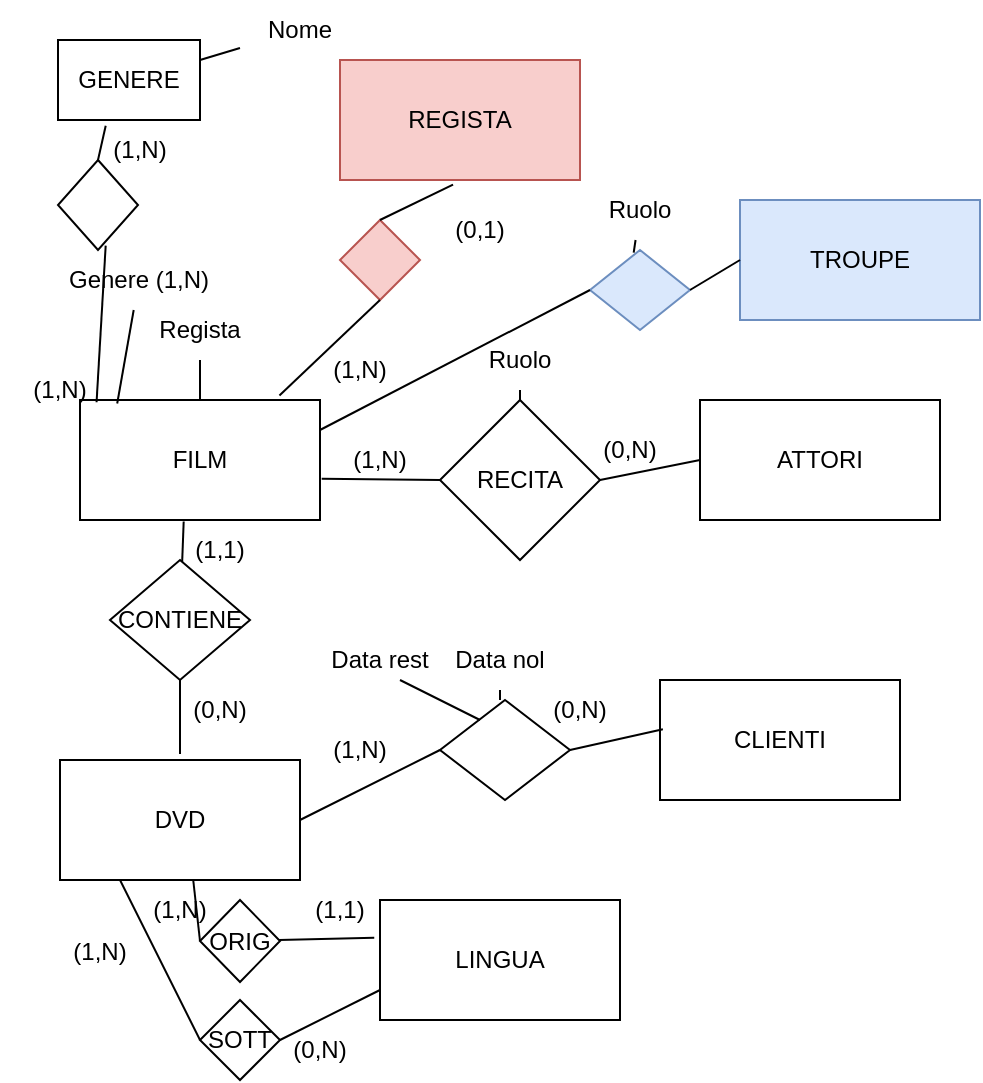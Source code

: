 <mxfile version="15.8.6" type="device"><diagram id="R2lEEEUBdFMjLlhIrx00" name="Page-1"><mxGraphModel dx="461" dy="333" grid="1" gridSize="10" guides="1" tooltips="1" connect="1" arrows="1" fold="1" page="1" pageScale="1" pageWidth="850" pageHeight="1100" math="0" shadow="0" extFonts="Permanent Marker^https://fonts.googleapis.com/css?family=Permanent+Marker"><root><mxCell id="0"/><mxCell id="1" parent="0"/><mxCell id="xRGbzJp5sHyp1bglZT0h-1" value="ATTORI" style="rounded=0;whiteSpace=wrap;html=1;" vertex="1" parent="1"><mxGeometry x="490" y="220" width="120" height="60" as="geometry"/></mxCell><mxCell id="xRGbzJp5sHyp1bglZT0h-2" value="FILM" style="rounded=0;whiteSpace=wrap;html=1;" vertex="1" parent="1"><mxGeometry x="180" y="220" width="120" height="60" as="geometry"/></mxCell><mxCell id="xRGbzJp5sHyp1bglZT0h-3" value="RECITA" style="rhombus;whiteSpace=wrap;html=1;" vertex="1" parent="1"><mxGeometry x="360" y="220" width="80" height="80" as="geometry"/></mxCell><mxCell id="xRGbzJp5sHyp1bglZT0h-4" value="" style="endArrow=none;html=1;rounded=0;exitX=1.007;exitY=0.657;exitDx=0;exitDy=0;exitPerimeter=0;entryX=0;entryY=0.5;entryDx=0;entryDy=0;" edge="1" parent="1" source="xRGbzJp5sHyp1bglZT0h-2" target="xRGbzJp5sHyp1bglZT0h-3"><mxGeometry width="50" height="50" relative="1" as="geometry"><mxPoint x="400" y="260" as="sourcePoint"/><mxPoint x="450" y="210" as="targetPoint"/></mxGeometry></mxCell><mxCell id="xRGbzJp5sHyp1bglZT0h-5" value="" style="endArrow=none;html=1;rounded=0;exitX=1;exitY=0.5;exitDx=0;exitDy=0;entryX=0;entryY=0.5;entryDx=0;entryDy=0;" edge="1" parent="1" source="xRGbzJp5sHyp1bglZT0h-3" target="xRGbzJp5sHyp1bglZT0h-1"><mxGeometry width="50" height="50" relative="1" as="geometry"><mxPoint x="400" y="260" as="sourcePoint"/><mxPoint x="450" y="210" as="targetPoint"/></mxGeometry></mxCell><mxCell id="xRGbzJp5sHyp1bglZT0h-6" value="(1,N)" style="text;html=1;strokeColor=none;fillColor=none;align=center;verticalAlign=middle;whiteSpace=wrap;rounded=0;" vertex="1" parent="1"><mxGeometry x="300" y="235" width="60" height="30" as="geometry"/></mxCell><mxCell id="xRGbzJp5sHyp1bglZT0h-7" value="(0,N)" style="text;html=1;strokeColor=none;fillColor=none;align=center;verticalAlign=middle;whiteSpace=wrap;rounded=0;" vertex="1" parent="1"><mxGeometry x="425" y="230" width="60" height="30" as="geometry"/></mxCell><mxCell id="xRGbzJp5sHyp1bglZT0h-8" value="" style="endArrow=none;html=1;rounded=0;exitX=0.5;exitY=0;exitDx=0;exitDy=0;" edge="1" parent="1" source="xRGbzJp5sHyp1bglZT0h-3" target="xRGbzJp5sHyp1bglZT0h-9"><mxGeometry width="50" height="50" relative="1" as="geometry"><mxPoint x="400" y="200" as="sourcePoint"/><mxPoint x="400" y="200" as="targetPoint"/></mxGeometry></mxCell><mxCell id="xRGbzJp5sHyp1bglZT0h-9" value="Ruolo" style="text;html=1;strokeColor=none;fillColor=none;align=center;verticalAlign=middle;whiteSpace=wrap;rounded=0;" vertex="1" parent="1"><mxGeometry x="370" y="185" width="60" height="30" as="geometry"/></mxCell><mxCell id="xRGbzJp5sHyp1bglZT0h-11" value="Regista" style="text;html=1;strokeColor=none;fillColor=none;align=center;verticalAlign=middle;whiteSpace=wrap;rounded=0;" vertex="1" parent="1"><mxGeometry x="210" y="170" width="60" height="30" as="geometry"/></mxCell><mxCell id="xRGbzJp5sHyp1bglZT0h-12" value="" style="endArrow=none;html=1;rounded=0;exitX=0.5;exitY=0;exitDx=0;exitDy=0;entryX=0.5;entryY=1;entryDx=0;entryDy=0;" edge="1" parent="1" source="xRGbzJp5sHyp1bglZT0h-2" target="xRGbzJp5sHyp1bglZT0h-11"><mxGeometry width="50" height="50" relative="1" as="geometry"><mxPoint x="400" y="200" as="sourcePoint"/><mxPoint x="450" y="150" as="targetPoint"/></mxGeometry></mxCell><mxCell id="xRGbzJp5sHyp1bglZT0h-13" value="REGISTA" style="rounded=0;whiteSpace=wrap;html=1;fillColor=#f8cecc;strokeColor=#b85450;" vertex="1" parent="1"><mxGeometry x="310" y="50" width="120" height="60" as="geometry"/></mxCell><mxCell id="xRGbzJp5sHyp1bglZT0h-14" value="" style="rhombus;whiteSpace=wrap;html=1;fillColor=#f8cecc;strokeColor=#b85450;" vertex="1" parent="1"><mxGeometry x="310" y="130" width="40" height="40" as="geometry"/></mxCell><mxCell id="xRGbzJp5sHyp1bglZT0h-15" value="" style="endArrow=none;html=1;rounded=0;entryX=0.471;entryY=1.038;entryDx=0;entryDy=0;entryPerimeter=0;exitX=0.5;exitY=0;exitDx=0;exitDy=0;" edge="1" parent="1" source="xRGbzJp5sHyp1bglZT0h-14" target="xRGbzJp5sHyp1bglZT0h-13"><mxGeometry width="50" height="50" relative="1" as="geometry"><mxPoint x="400" y="200" as="sourcePoint"/><mxPoint x="450" y="150" as="targetPoint"/></mxGeometry></mxCell><mxCell id="xRGbzJp5sHyp1bglZT0h-16" value="" style="endArrow=none;html=1;rounded=0;entryX=0.5;entryY=1;entryDx=0;entryDy=0;exitX=0.831;exitY=-0.038;exitDx=0;exitDy=0;exitPerimeter=0;" edge="1" parent="1" source="xRGbzJp5sHyp1bglZT0h-2" target="xRGbzJp5sHyp1bglZT0h-14"><mxGeometry width="50" height="50" relative="1" as="geometry"><mxPoint x="400" y="200" as="sourcePoint"/><mxPoint x="450" y="150" as="targetPoint"/></mxGeometry></mxCell><mxCell id="xRGbzJp5sHyp1bglZT0h-17" value="(0,1)" style="text;html=1;strokeColor=none;fillColor=none;align=center;verticalAlign=middle;whiteSpace=wrap;rounded=0;" vertex="1" parent="1"><mxGeometry x="350" y="120" width="60" height="30" as="geometry"/></mxCell><mxCell id="xRGbzJp5sHyp1bglZT0h-18" value="(1,N)" style="text;html=1;strokeColor=none;fillColor=none;align=center;verticalAlign=middle;whiteSpace=wrap;rounded=0;" vertex="1" parent="1"><mxGeometry x="290" y="190" width="60" height="30" as="geometry"/></mxCell><mxCell id="xRGbzJp5sHyp1bglZT0h-19" value="TROUPE" style="rounded=0;whiteSpace=wrap;html=1;fillColor=#dae8fc;strokeColor=#6c8ebf;" vertex="1" parent="1"><mxGeometry x="510" y="120" width="120" height="60" as="geometry"/></mxCell><mxCell id="xRGbzJp5sHyp1bglZT0h-20" value="" style="rhombus;whiteSpace=wrap;html=1;fillColor=#dae8fc;strokeColor=#6c8ebf;" vertex="1" parent="1"><mxGeometry x="435" y="145" width="50" height="40" as="geometry"/></mxCell><mxCell id="xRGbzJp5sHyp1bglZT0h-21" value="" style="endArrow=none;html=1;rounded=0;exitX=0;exitY=0;exitDx=0;exitDy=0;entryX=0;entryY=0.5;entryDx=0;entryDy=0;" edge="1" parent="1" source="xRGbzJp5sHyp1bglZT0h-6" target="xRGbzJp5sHyp1bglZT0h-20"><mxGeometry width="50" height="50" relative="1" as="geometry"><mxPoint x="400" y="200" as="sourcePoint"/><mxPoint x="450" y="150" as="targetPoint"/></mxGeometry></mxCell><mxCell id="xRGbzJp5sHyp1bglZT0h-22" value="" style="endArrow=none;html=1;rounded=0;exitX=1;exitY=0.5;exitDx=0;exitDy=0;entryX=0;entryY=0.5;entryDx=0;entryDy=0;" edge="1" parent="1" source="xRGbzJp5sHyp1bglZT0h-20" target="xRGbzJp5sHyp1bglZT0h-19"><mxGeometry width="50" height="50" relative="1" as="geometry"><mxPoint x="400" y="200" as="sourcePoint"/><mxPoint x="450" y="150" as="targetPoint"/></mxGeometry></mxCell><mxCell id="xRGbzJp5sHyp1bglZT0h-23" value="Ruolo" style="text;html=1;strokeColor=none;fillColor=none;align=center;verticalAlign=middle;whiteSpace=wrap;rounded=0;" vertex="1" parent="1"><mxGeometry x="430" y="110" width="60" height="30" as="geometry"/></mxCell><mxCell id="xRGbzJp5sHyp1bglZT0h-24" value="" style="endArrow=none;html=1;rounded=0;exitX=0.437;exitY=0.032;exitDx=0;exitDy=0;exitPerimeter=0;" edge="1" parent="1" source="xRGbzJp5sHyp1bglZT0h-20" target="xRGbzJp5sHyp1bglZT0h-23"><mxGeometry width="50" height="50" relative="1" as="geometry"><mxPoint x="400" y="200" as="sourcePoint"/><mxPoint x="450" y="150" as="targetPoint"/></mxGeometry></mxCell><mxCell id="xRGbzJp5sHyp1bglZT0h-25" value="" style="endArrow=none;html=1;rounded=0;exitX=0.155;exitY=0.029;exitDx=0;exitDy=0;exitPerimeter=0;" edge="1" parent="1" source="xRGbzJp5sHyp1bglZT0h-2" target="xRGbzJp5sHyp1bglZT0h-26"><mxGeometry width="50" height="50" relative="1" as="geometry"><mxPoint x="400" y="200" as="sourcePoint"/><mxPoint x="199" y="160" as="targetPoint"/></mxGeometry></mxCell><mxCell id="xRGbzJp5sHyp1bglZT0h-26" value="Genere (1,N)" style="text;html=1;strokeColor=none;fillColor=none;align=center;verticalAlign=middle;whiteSpace=wrap;rounded=0;" vertex="1" parent="1"><mxGeometry x="169" y="145" width="81" height="30" as="geometry"/></mxCell><mxCell id="xRGbzJp5sHyp1bglZT0h-27" value="GENERE" style="rounded=0;whiteSpace=wrap;html=1;" vertex="1" parent="1"><mxGeometry x="169" y="40" width="71" height="40" as="geometry"/></mxCell><mxCell id="xRGbzJp5sHyp1bglZT0h-28" value="" style="endArrow=none;html=1;rounded=0;exitX=1;exitY=0.25;exitDx=0;exitDy=0;" edge="1" parent="1" source="xRGbzJp5sHyp1bglZT0h-27" target="xRGbzJp5sHyp1bglZT0h-29"><mxGeometry width="50" height="50" relative="1" as="geometry"><mxPoint x="400" y="140" as="sourcePoint"/><mxPoint x="260" y="50" as="targetPoint"/></mxGeometry></mxCell><mxCell id="xRGbzJp5sHyp1bglZT0h-29" value="Nome" style="text;html=1;strokeColor=none;fillColor=none;align=center;verticalAlign=middle;whiteSpace=wrap;rounded=0;" vertex="1" parent="1"><mxGeometry x="260" y="20" width="60" height="30" as="geometry"/></mxCell><mxCell id="xRGbzJp5sHyp1bglZT0h-30" value="" style="rhombus;whiteSpace=wrap;html=1;" vertex="1" parent="1"><mxGeometry x="169" y="100" width="40" height="45" as="geometry"/></mxCell><mxCell id="xRGbzJp5sHyp1bglZT0h-31" value="" style="endArrow=none;html=1;rounded=0;exitX=0.336;exitY=1.071;exitDx=0;exitDy=0;exitPerimeter=0;entryX=0.5;entryY=0;entryDx=0;entryDy=0;" edge="1" parent="1" source="xRGbzJp5sHyp1bglZT0h-27" target="xRGbzJp5sHyp1bglZT0h-30"><mxGeometry width="50" height="50" relative="1" as="geometry"><mxPoint x="400" y="140" as="sourcePoint"/><mxPoint x="450" y="90" as="targetPoint"/></mxGeometry></mxCell><mxCell id="xRGbzJp5sHyp1bglZT0h-32" value="" style="endArrow=none;html=1;rounded=0;exitX=0.596;exitY=0.952;exitDx=0;exitDy=0;exitPerimeter=0;entryX=0.069;entryY=0.019;entryDx=0;entryDy=0;entryPerimeter=0;" edge="1" parent="1" source="xRGbzJp5sHyp1bglZT0h-30" target="xRGbzJp5sHyp1bglZT0h-2"><mxGeometry width="50" height="50" relative="1" as="geometry"><mxPoint x="400" y="140" as="sourcePoint"/><mxPoint x="450" y="90" as="targetPoint"/></mxGeometry></mxCell><mxCell id="xRGbzJp5sHyp1bglZT0h-33" value="(1,N)" style="text;html=1;strokeColor=none;fillColor=none;align=center;verticalAlign=middle;whiteSpace=wrap;rounded=0;" vertex="1" parent="1"><mxGeometry x="140" y="200" width="60" height="30" as="geometry"/></mxCell><mxCell id="xRGbzJp5sHyp1bglZT0h-34" value="(1,N)" style="text;html=1;strokeColor=none;fillColor=none;align=center;verticalAlign=middle;whiteSpace=wrap;rounded=0;" vertex="1" parent="1"><mxGeometry x="180" y="80" width="60" height="30" as="geometry"/></mxCell><mxCell id="xRGbzJp5sHyp1bglZT0h-35" value="DVD" style="rounded=0;whiteSpace=wrap;html=1;" vertex="1" parent="1"><mxGeometry x="170" y="400" width="120" height="60" as="geometry"/></mxCell><mxCell id="xRGbzJp5sHyp1bglZT0h-36" value="CONTIENE" style="rhombus;whiteSpace=wrap;html=1;" vertex="1" parent="1"><mxGeometry x="195" y="300" width="70" height="60" as="geometry"/></mxCell><mxCell id="xRGbzJp5sHyp1bglZT0h-37" value="" style="endArrow=none;html=1;rounded=0;exitX=0.432;exitY=1.013;exitDx=0;exitDy=0;exitPerimeter=0;" edge="1" parent="1" source="xRGbzJp5sHyp1bglZT0h-2" target="xRGbzJp5sHyp1bglZT0h-36"><mxGeometry width="50" height="50" relative="1" as="geometry"><mxPoint x="380" y="380" as="sourcePoint"/><mxPoint x="430" y="330" as="targetPoint"/></mxGeometry></mxCell><mxCell id="xRGbzJp5sHyp1bglZT0h-38" value="" style="endArrow=none;html=1;rounded=0;exitX=0.5;exitY=-0.05;exitDx=0;exitDy=0;exitPerimeter=0;" edge="1" parent="1" source="xRGbzJp5sHyp1bglZT0h-35" target="xRGbzJp5sHyp1bglZT0h-36"><mxGeometry width="50" height="50" relative="1" as="geometry"><mxPoint x="380" y="380" as="sourcePoint"/><mxPoint x="430" y="330" as="targetPoint"/></mxGeometry></mxCell><mxCell id="xRGbzJp5sHyp1bglZT0h-39" value="(0,N)" style="text;html=1;strokeColor=none;fillColor=none;align=center;verticalAlign=middle;whiteSpace=wrap;rounded=0;" vertex="1" parent="1"><mxGeometry x="220" y="360" width="60" height="30" as="geometry"/></mxCell><mxCell id="xRGbzJp5sHyp1bglZT0h-40" value="(1,1)" style="text;html=1;strokeColor=none;fillColor=none;align=center;verticalAlign=middle;whiteSpace=wrap;rounded=0;" vertex="1" parent="1"><mxGeometry x="220" y="280" width="60" height="30" as="geometry"/></mxCell><mxCell id="xRGbzJp5sHyp1bglZT0h-41" value="CLIENTI" style="rounded=0;whiteSpace=wrap;html=1;" vertex="1" parent="1"><mxGeometry x="470" y="360" width="120" height="60" as="geometry"/></mxCell><mxCell id="xRGbzJp5sHyp1bglZT0h-42" value="" style="rhombus;whiteSpace=wrap;html=1;" vertex="1" parent="1"><mxGeometry x="360" y="370" width="65" height="50" as="geometry"/></mxCell><mxCell id="xRGbzJp5sHyp1bglZT0h-43" value="" style="endArrow=none;html=1;rounded=0;exitX=1;exitY=0.5;exitDx=0;exitDy=0;entryX=0.012;entryY=0.41;entryDx=0;entryDy=0;entryPerimeter=0;" edge="1" parent="1" source="xRGbzJp5sHyp1bglZT0h-42" target="xRGbzJp5sHyp1bglZT0h-41"><mxGeometry width="50" height="50" relative="1" as="geometry"><mxPoint x="380" y="380" as="sourcePoint"/><mxPoint x="430" y="330" as="targetPoint"/></mxGeometry></mxCell><mxCell id="xRGbzJp5sHyp1bglZT0h-44" value="" style="endArrow=none;html=1;rounded=0;exitX=0;exitY=0.5;exitDx=0;exitDy=0;entryX=1;entryY=0.5;entryDx=0;entryDy=0;" edge="1" parent="1" source="xRGbzJp5sHyp1bglZT0h-42" target="xRGbzJp5sHyp1bglZT0h-35"><mxGeometry width="50" height="50" relative="1" as="geometry"><mxPoint x="380" y="380" as="sourcePoint"/><mxPoint x="430" y="330" as="targetPoint"/></mxGeometry></mxCell><mxCell id="xRGbzJp5sHyp1bglZT0h-45" value="(1,N)" style="text;html=1;strokeColor=none;fillColor=none;align=center;verticalAlign=middle;whiteSpace=wrap;rounded=0;" vertex="1" parent="1"><mxGeometry x="290" y="380" width="60" height="30" as="geometry"/></mxCell><mxCell id="xRGbzJp5sHyp1bglZT0h-46" value="(0,N)" style="text;html=1;strokeColor=none;fillColor=none;align=center;verticalAlign=middle;whiteSpace=wrap;rounded=0;" vertex="1" parent="1"><mxGeometry x="400" y="360" width="60" height="30" as="geometry"/></mxCell><mxCell id="xRGbzJp5sHyp1bglZT0h-47" value="" style="endArrow=none;html=1;rounded=0;" edge="1" parent="1" target="xRGbzJp5sHyp1bglZT0h-48"><mxGeometry width="50" height="50" relative="1" as="geometry"><mxPoint x="390" y="370" as="sourcePoint"/><mxPoint x="390" y="350" as="targetPoint"/></mxGeometry></mxCell><mxCell id="xRGbzJp5sHyp1bglZT0h-48" value="Data nol" style="text;html=1;strokeColor=none;fillColor=none;align=center;verticalAlign=middle;whiteSpace=wrap;rounded=0;" vertex="1" parent="1"><mxGeometry x="360" y="335" width="60" height="30" as="geometry"/></mxCell><mxCell id="xRGbzJp5sHyp1bglZT0h-49" value="" style="endArrow=none;html=1;rounded=0;" edge="1" parent="1"><mxGeometry width="50" height="50" relative="1" as="geometry"><mxPoint x="380" y="380" as="sourcePoint"/><mxPoint x="340" y="360" as="targetPoint"/></mxGeometry></mxCell><mxCell id="xRGbzJp5sHyp1bglZT0h-50" value="Data rest" style="text;html=1;strokeColor=none;fillColor=none;align=center;verticalAlign=middle;whiteSpace=wrap;rounded=0;" vertex="1" parent="1"><mxGeometry x="300" y="335" width="60" height="30" as="geometry"/></mxCell><mxCell id="xRGbzJp5sHyp1bglZT0h-51" value="LINGUA" style="rounded=0;whiteSpace=wrap;html=1;" vertex="1" parent="1"><mxGeometry x="330" y="470" width="120" height="60" as="geometry"/></mxCell><mxCell id="xRGbzJp5sHyp1bglZT0h-52" value="" style="endArrow=none;html=1;rounded=0;exitX=-0.024;exitY=0.315;exitDx=0;exitDy=0;exitPerimeter=0;" edge="1" parent="1" source="xRGbzJp5sHyp1bglZT0h-51" target="xRGbzJp5sHyp1bglZT0h-53"><mxGeometry width="50" height="50" relative="1" as="geometry"><mxPoint x="380" y="430" as="sourcePoint"/><mxPoint x="290" y="489" as="targetPoint"/></mxGeometry></mxCell><mxCell id="xRGbzJp5sHyp1bglZT0h-53" value="ORIG" style="rhombus;whiteSpace=wrap;html=1;" vertex="1" parent="1"><mxGeometry x="240" y="470" width="40" height="41" as="geometry"/></mxCell><mxCell id="xRGbzJp5sHyp1bglZT0h-54" value="" style="endArrow=none;html=1;rounded=0;exitX=0;exitY=0.5;exitDx=0;exitDy=0;entryX=0.555;entryY=0.998;entryDx=0;entryDy=0;entryPerimeter=0;" edge="1" parent="1" source="xRGbzJp5sHyp1bglZT0h-53" target="xRGbzJp5sHyp1bglZT0h-35"><mxGeometry width="50" height="50" relative="1" as="geometry"><mxPoint x="380" y="430" as="sourcePoint"/><mxPoint x="430" y="380" as="targetPoint"/></mxGeometry></mxCell><mxCell id="xRGbzJp5sHyp1bglZT0h-55" value="SOTT" style="rhombus;whiteSpace=wrap;html=1;" vertex="1" parent="1"><mxGeometry x="240" y="520" width="40" height="40" as="geometry"/></mxCell><mxCell id="xRGbzJp5sHyp1bglZT0h-56" value="" style="endArrow=none;html=1;rounded=0;exitX=1;exitY=0.5;exitDx=0;exitDy=0;entryX=0;entryY=0.75;entryDx=0;entryDy=0;" edge="1" parent="1" source="xRGbzJp5sHyp1bglZT0h-55" target="xRGbzJp5sHyp1bglZT0h-51"><mxGeometry width="50" height="50" relative="1" as="geometry"><mxPoint x="380" y="430" as="sourcePoint"/><mxPoint x="430" y="380" as="targetPoint"/></mxGeometry></mxCell><mxCell id="xRGbzJp5sHyp1bglZT0h-57" value="" style="endArrow=none;html=1;rounded=0;exitX=0;exitY=0.5;exitDx=0;exitDy=0;" edge="1" parent="1" source="xRGbzJp5sHyp1bglZT0h-55"><mxGeometry width="50" height="50" relative="1" as="geometry"><mxPoint x="380" y="430" as="sourcePoint"/><mxPoint x="200" y="460" as="targetPoint"/></mxGeometry></mxCell><mxCell id="xRGbzJp5sHyp1bglZT0h-58" value="(0,N)" style="text;html=1;strokeColor=none;fillColor=none;align=center;verticalAlign=middle;whiteSpace=wrap;rounded=0;" vertex="1" parent="1"><mxGeometry x="270" y="530" width="60" height="30" as="geometry"/></mxCell><mxCell id="xRGbzJp5sHyp1bglZT0h-59" value="(1,N)" style="text;html=1;strokeColor=none;fillColor=none;align=center;verticalAlign=middle;whiteSpace=wrap;rounded=0;" vertex="1" parent="1"><mxGeometry x="160" y="481" width="60" height="30" as="geometry"/></mxCell><mxCell id="xRGbzJp5sHyp1bglZT0h-60" value="(1,1)" style="text;html=1;strokeColor=none;fillColor=none;align=center;verticalAlign=middle;whiteSpace=wrap;rounded=0;" vertex="1" parent="1"><mxGeometry x="280" y="460" width="60" height="30" as="geometry"/></mxCell><mxCell id="xRGbzJp5sHyp1bglZT0h-61" value="(1,N)" style="text;html=1;strokeColor=none;fillColor=none;align=center;verticalAlign=middle;whiteSpace=wrap;rounded=0;" vertex="1" parent="1"><mxGeometry x="200" y="460" width="60" height="30" as="geometry"/></mxCell></root></mxGraphModel></diagram></mxfile>